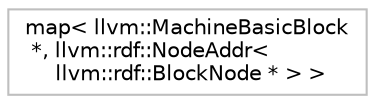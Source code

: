digraph "Graphical Class Hierarchy"
{
 // LATEX_PDF_SIZE
  bgcolor="transparent";
  edge [fontname="Helvetica",fontsize="10",labelfontname="Helvetica",labelfontsize="10"];
  node [fontname="Helvetica",fontsize="10",shape=record];
  rankdir="LR";
  Node0 [label="map\< llvm::MachineBasicBlock\l *, llvm::rdf::NodeAddr\<\l llvm::rdf::BlockNode * \> \>",height=0.2,width=0.4,color="grey75",tooltip=" "];
}
